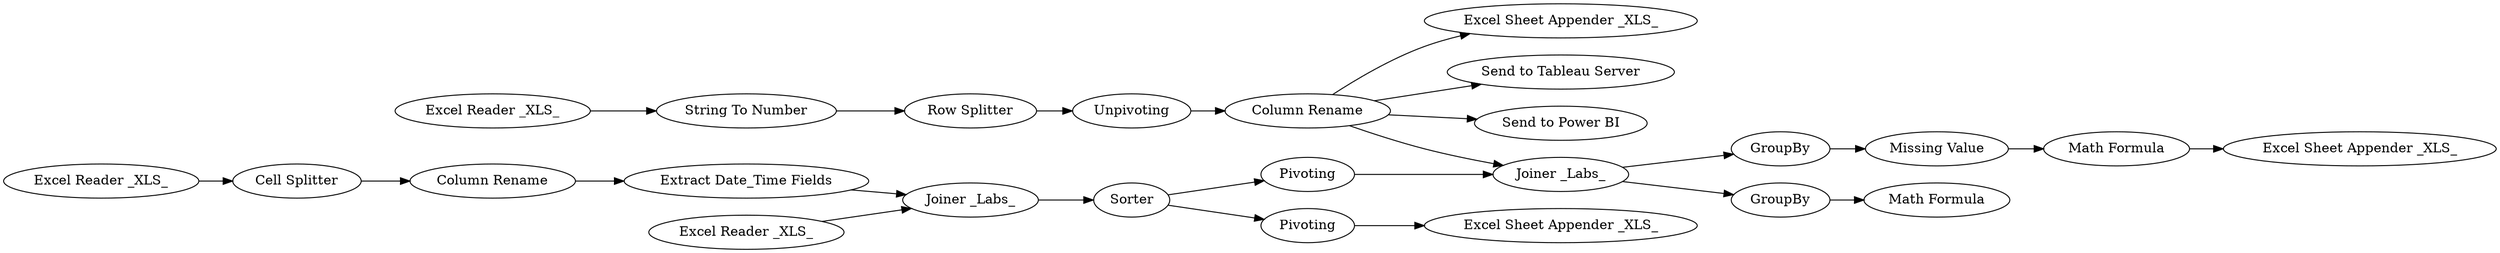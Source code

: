 digraph {
	41 -> 42
	24 -> 26
	24 -> 35
	31 -> 38
	24 -> 43
	21 -> 22
	27 -> 15
	2 -> 8
	26 -> 32
	8 -> 27
	16 -> 15
	20 -> 23
	32 -> 37
	1 -> 2
	23 -> 21
	22 -> 24
	29 -> 19
	15 -> 29
	24 -> 40
	37 -> 31
	28 -> 25
	29 -> 41
	19 -> 26
	26 -> 28
	27 [label="Extract Date_Time Fields"]
	26 [label="Joiner _Labs_"]
	21 [label="Row Splitter"]
	8 [label="Column Rename"]
	19 [label=Pivoting]
	24 [label="Column Rename"]
	41 [label=Pivoting]
	31 [label="Math Formula"]
	15 [label="Joiner _Labs_"]
	25 [label="Math Formula"]
	16 [label="Excel Reader _XLS_"]
	1 [label="Excel Reader _XLS_"]
	42 [label="Excel Sheet Appender _XLS_"]
	22 [label=Unpivoting]
	28 [label=GroupBy]
	23 [label="String To Number"]
	38 [label="Excel Sheet Appender _XLS_"]
	20 [label="Excel Reader _XLS_"]
	43 [label="Excel Sheet Appender _XLS_"]
	35 [label="Send to Power BI"]
	29 [label=Sorter]
	40 [label="Send to Tableau Server"]
	32 [label=GroupBy]
	2 [label="Cell Splitter"]
	37 [label="Missing Value"]
	rankdir=LR
}
